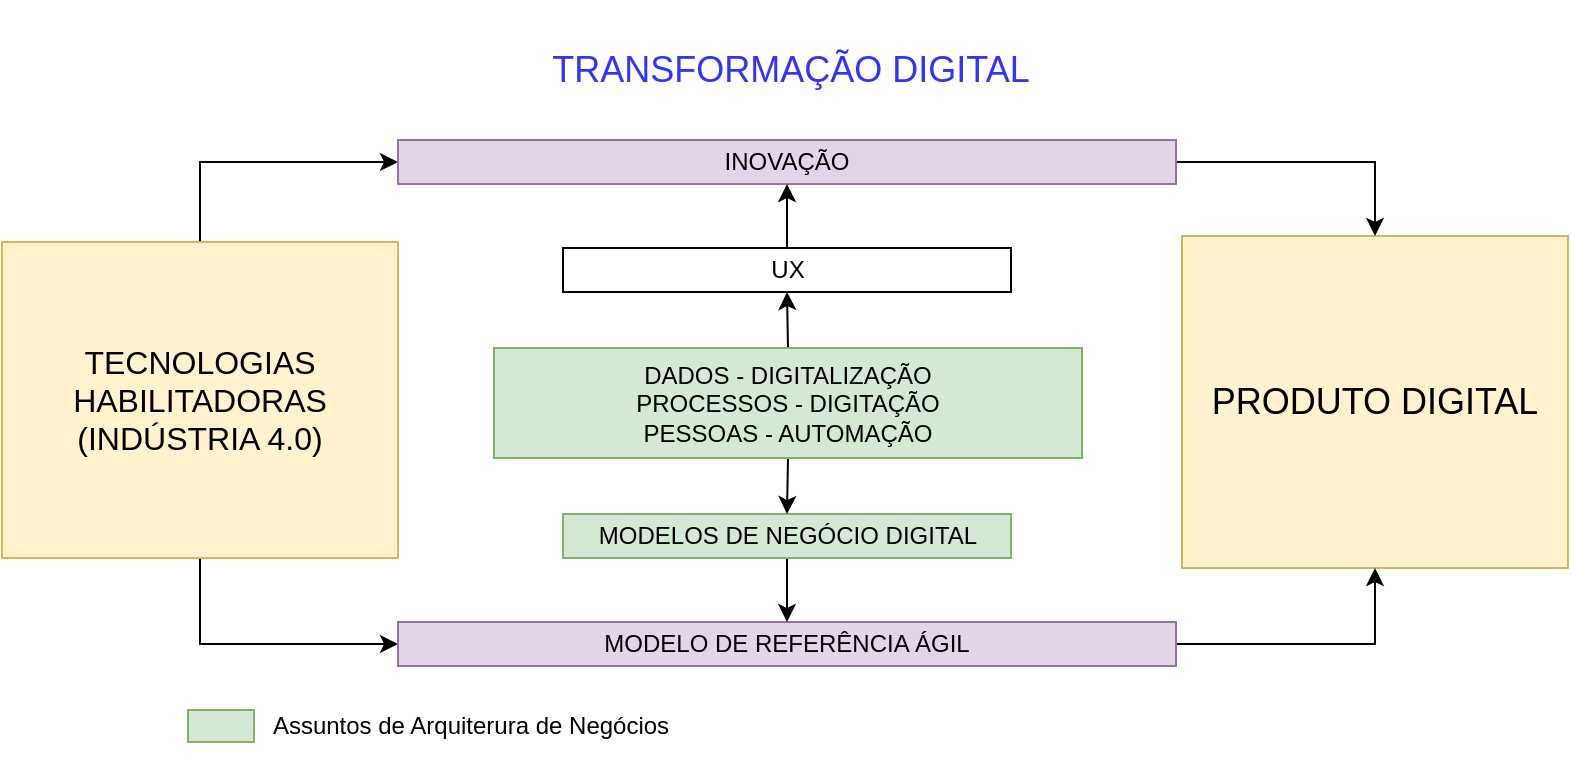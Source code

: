 <mxfile version="27.1.4">
  <diagram name="Página-1" id="as40btJ54e6DwOAYy4ld">
    <mxGraphModel dx="1034" dy="570" grid="0" gridSize="10" guides="1" tooltips="1" connect="1" arrows="1" fold="1" page="1" pageScale="1" pageWidth="840" pageHeight="440" math="0" shadow="0">
      <root>
        <mxCell id="0" />
        <mxCell id="1" parent="0" />
        <mxCell id="COEKGmfpDfsZIMyPhy94-3" value="&lt;span style=&quot;font-size: 18px;&quot;&gt;TRANSFORMAÇÃO DIGITAL&lt;/span&gt;" style="text;html=1;align=center;verticalAlign=middle;whiteSpace=wrap;rounded=0;fontColor=#3333FF;" vertex="1" parent="1">
          <mxGeometry x="264" y="24" width="297" height="70" as="geometry" />
        </mxCell>
        <mxCell id="COEKGmfpDfsZIMyPhy94-48" style="edgeStyle=orthogonalEdgeStyle;rounded=0;orthogonalLoop=1;jettySize=auto;html=1;entryX=0;entryY=0.5;entryDx=0;entryDy=0;" edge="1" parent="1" source="COEKGmfpDfsZIMyPhy94-8" target="COEKGmfpDfsZIMyPhy94-41">
          <mxGeometry relative="1" as="geometry" />
        </mxCell>
        <mxCell id="COEKGmfpDfsZIMyPhy94-52" style="edgeStyle=orthogonalEdgeStyle;rounded=0;orthogonalLoop=1;jettySize=auto;html=1;exitX=0.5;exitY=1;exitDx=0;exitDy=0;entryX=0;entryY=0.5;entryDx=0;entryDy=0;" edge="1" parent="1" source="COEKGmfpDfsZIMyPhy94-8" target="COEKGmfpDfsZIMyPhy94-19">
          <mxGeometry relative="1" as="geometry" />
        </mxCell>
        <mxCell id="COEKGmfpDfsZIMyPhy94-8" value="&lt;font style=&quot;font-size: 16px;&quot;&gt;TECNOLOGIAS HABILITADORAS (INDÚSTRIA 4.0)&lt;/font&gt;" style="rounded=0;whiteSpace=wrap;html=1;fillColor=#fff2cc;strokeColor=#d6b656;" vertex="1" parent="1">
          <mxGeometry x="18" y="145" width="198" height="158" as="geometry" />
        </mxCell>
        <mxCell id="COEKGmfpDfsZIMyPhy94-18" value="&lt;font style=&quot;font-size: 18px;&quot;&gt;PRODUTO DIGITAL&lt;/font&gt;" style="rounded=0;whiteSpace=wrap;html=1;fillColor=#fff2cc;strokeColor=#d6b656;" vertex="1" parent="1">
          <mxGeometry x="608" y="142" width="193" height="166" as="geometry" />
        </mxCell>
        <mxCell id="COEKGmfpDfsZIMyPhy94-53" style="edgeStyle=orthogonalEdgeStyle;rounded=0;orthogonalLoop=1;jettySize=auto;html=1;exitX=1;exitY=0.5;exitDx=0;exitDy=0;" edge="1" parent="1" source="COEKGmfpDfsZIMyPhy94-19" target="COEKGmfpDfsZIMyPhy94-18">
          <mxGeometry relative="1" as="geometry" />
        </mxCell>
        <mxCell id="COEKGmfpDfsZIMyPhy94-19" value="MODELO DE REFERÊNCIA ÁGIL" style="rounded=0;whiteSpace=wrap;html=1;fillColor=#e1d5e7;strokeColor=#9673a6;" vertex="1" parent="1">
          <mxGeometry x="216" y="335" width="389" height="22" as="geometry" />
        </mxCell>
        <mxCell id="COEKGmfpDfsZIMyPhy94-51" style="edgeStyle=orthogonalEdgeStyle;rounded=0;orthogonalLoop=1;jettySize=auto;html=1;entryX=0.5;entryY=0;entryDx=0;entryDy=0;" edge="1" parent="1" source="COEKGmfpDfsZIMyPhy94-41" target="COEKGmfpDfsZIMyPhy94-18">
          <mxGeometry relative="1" as="geometry" />
        </mxCell>
        <mxCell id="COEKGmfpDfsZIMyPhy94-41" value="INOVAÇÃO" style="rounded=0;whiteSpace=wrap;html=1;fillColor=#e1d5e7;strokeColor=#9673a6;" vertex="1" parent="1">
          <mxGeometry x="216" y="94" width="389" height="22" as="geometry" />
        </mxCell>
        <mxCell id="COEKGmfpDfsZIMyPhy94-55" style="edgeStyle=orthogonalEdgeStyle;rounded=0;orthogonalLoop=1;jettySize=auto;html=1;entryX=0.5;entryY=1;entryDx=0;entryDy=0;" edge="1" parent="1" source="COEKGmfpDfsZIMyPhy94-54" target="COEKGmfpDfsZIMyPhy94-41">
          <mxGeometry relative="1" as="geometry" />
        </mxCell>
        <mxCell id="COEKGmfpDfsZIMyPhy94-54" value="UX" style="rounded=0;whiteSpace=wrap;html=1;" vertex="1" parent="1">
          <mxGeometry x="298.5" y="148" width="224" height="22" as="geometry" />
        </mxCell>
        <mxCell id="COEKGmfpDfsZIMyPhy94-57" value="Assuntos de Arquiterura de Negócios" style="text;html=1;align=center;verticalAlign=middle;whiteSpace=wrap;rounded=0;" vertex="1" parent="1">
          <mxGeometry x="144" y="372" width="217" height="30" as="geometry" />
        </mxCell>
        <mxCell id="COEKGmfpDfsZIMyPhy94-58" value="" style="rounded=0;whiteSpace=wrap;html=1;fillColor=#d5e8d4;strokeColor=#82b366;" vertex="1" parent="1">
          <mxGeometry x="111" y="379" width="33" height="16" as="geometry" />
        </mxCell>
        <mxCell id="COEKGmfpDfsZIMyPhy94-60" style="edgeStyle=orthogonalEdgeStyle;rounded=0;orthogonalLoop=1;jettySize=auto;html=1;" edge="1" parent="1" source="COEKGmfpDfsZIMyPhy94-59" target="COEKGmfpDfsZIMyPhy94-19">
          <mxGeometry relative="1" as="geometry" />
        </mxCell>
        <mxCell id="COEKGmfpDfsZIMyPhy94-59" value="MODELOS DE NEGÓCIO DIGITAL" style="rounded=0;whiteSpace=wrap;html=1;fillColor=#d5e8d4;strokeColor=#82b366;" vertex="1" parent="1">
          <mxGeometry x="298.5" y="281" width="224" height="22" as="geometry" />
        </mxCell>
        <mxCell id="COEKGmfpDfsZIMyPhy94-62" style="edgeStyle=orthogonalEdgeStyle;rounded=0;orthogonalLoop=1;jettySize=auto;html=1;exitX=0.5;exitY=1;exitDx=0;exitDy=0;entryX=0.5;entryY=0;entryDx=0;entryDy=0;" edge="1" parent="1" source="COEKGmfpDfsZIMyPhy94-61" target="COEKGmfpDfsZIMyPhy94-59">
          <mxGeometry relative="1" as="geometry" />
        </mxCell>
        <mxCell id="COEKGmfpDfsZIMyPhy94-63" style="edgeStyle=orthogonalEdgeStyle;rounded=0;orthogonalLoop=1;jettySize=auto;html=1;exitX=0.5;exitY=0;exitDx=0;exitDy=0;entryX=0.5;entryY=1;entryDx=0;entryDy=0;" edge="1" parent="1" source="COEKGmfpDfsZIMyPhy94-61" target="COEKGmfpDfsZIMyPhy94-54">
          <mxGeometry relative="1" as="geometry" />
        </mxCell>
        <mxCell id="COEKGmfpDfsZIMyPhy94-61" value="DADOS - DIGITALIZAÇÃO&lt;br&gt;PROCESSOS - DIGITAÇÃO&lt;div&gt;PESSOAS - AUTOMAÇÃO&lt;/div&gt;" style="rounded=0;whiteSpace=wrap;html=1;fillColor=#d5e8d4;strokeColor=#82b366;" vertex="1" parent="1">
          <mxGeometry x="264" y="198" width="294" height="55" as="geometry" />
        </mxCell>
      </root>
    </mxGraphModel>
  </diagram>
</mxfile>
